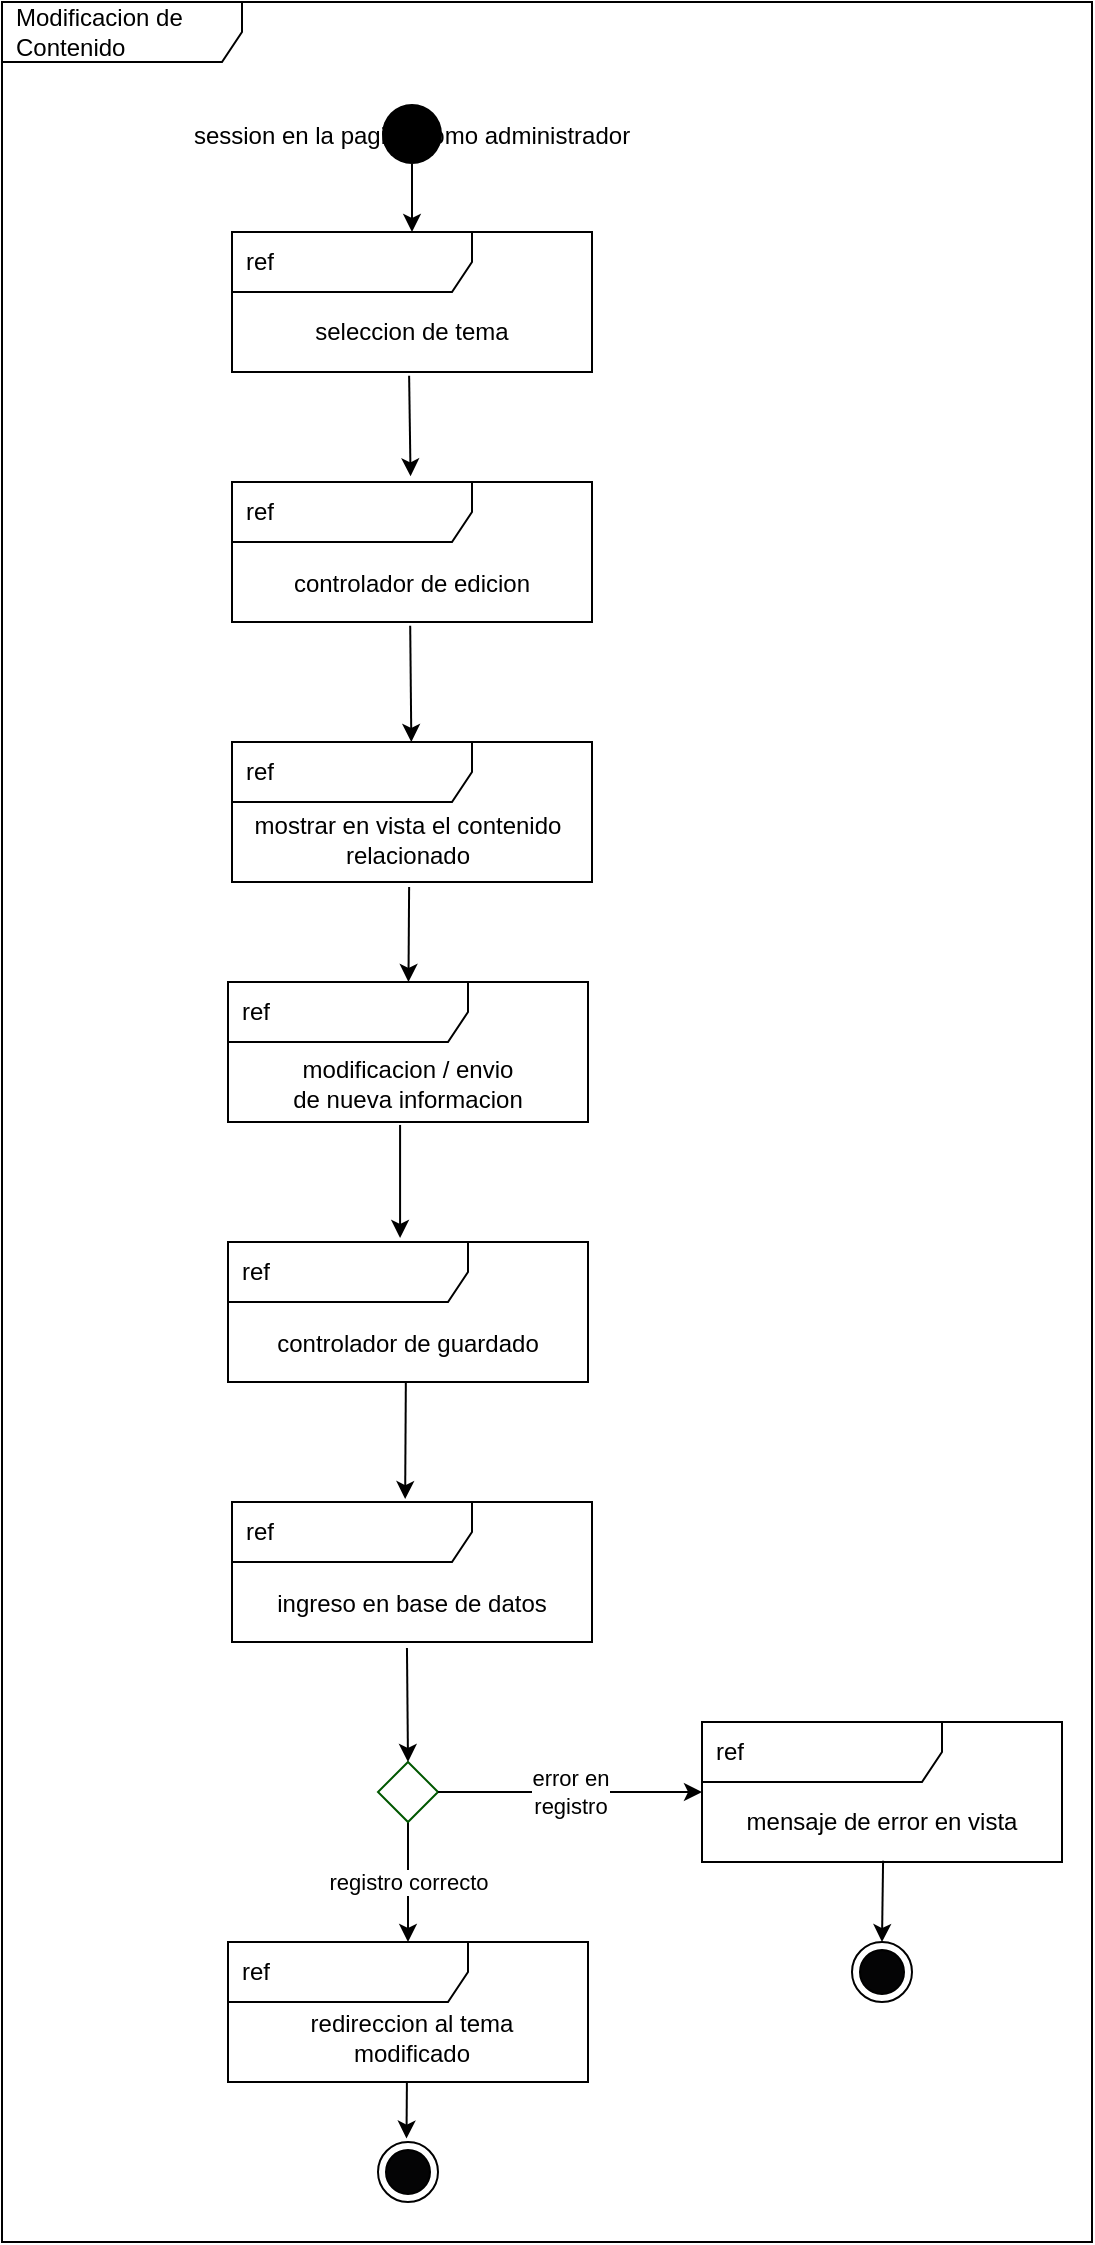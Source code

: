 <mxfile>
    <diagram id="3kDaE4GbjwL3NRvkaFvp" name="Page-1">
        <mxGraphModel dx="3530" dy="2577" grid="1" gridSize="10" guides="1" tooltips="1" connect="1" arrows="1" fold="1" page="1" pageScale="1" pageWidth="850" pageHeight="1100" math="0" shadow="0">
            <root>
                <mxCell id="0"/>
                <mxCell id="1" parent="0"/>
                <mxCell id="2" value="Modificacion de Contenido" style="shape=umlFrame;whiteSpace=wrap;html=1;width=120;height=30;boundedLbl=1;verticalAlign=middle;align=left;spacingLeft=5;fillColor=default;" vertex="1" parent="1">
                    <mxGeometry x="180" y="40" width="545" height="1120" as="geometry"/>
                </mxCell>
                <mxCell id="3" style="edgeStyle=none;html=1;exitX=0.5;exitY=1;exitDx=0;exitDy=0;" edge="1" parent="1" source="4" target="7">
                    <mxGeometry relative="1" as="geometry">
                        <mxPoint x="385" y="170" as="targetPoint"/>
                    </mxGeometry>
                </mxCell>
                <mxCell id="4" value="session en la pagina como administrador" style="ellipse;strokeColor=none;fillColor=#000000;" vertex="1" parent="1">
                    <mxGeometry x="370" y="91" width="30" height="30" as="geometry"/>
                </mxCell>
                <mxCell id="5" value="ref" style="shape=umlFrame;whiteSpace=wrap;html=1;width=120;height=30;boundedLbl=1;verticalAlign=middle;align=left;spacingLeft=5;" vertex="1" parent="1">
                    <mxGeometry x="295" y="280" width="180" height="70" as="geometry"/>
                </mxCell>
                <mxCell id="6" value="controlador de edicion" style="text;html=1;strokeColor=none;fillColor=none;align=center;verticalAlign=middle;whiteSpace=wrap;rounded=0;" vertex="1" parent="1">
                    <mxGeometry x="305" y="316" width="160" height="30" as="geometry"/>
                </mxCell>
                <mxCell id="7" value="ref" style="shape=umlFrame;whiteSpace=wrap;html=1;width=120;height=30;boundedLbl=1;verticalAlign=middle;align=left;spacingLeft=5;" vertex="1" parent="1">
                    <mxGeometry x="295" y="155" width="180" height="70" as="geometry"/>
                </mxCell>
                <mxCell id="8" value="seleccion de tema" style="text;html=1;strokeColor=none;fillColor=none;align=center;verticalAlign=middle;whiteSpace=wrap;rounded=0;" vertex="1" parent="1">
                    <mxGeometry x="305" y="190" width="160" height="30" as="geometry"/>
                </mxCell>
                <mxCell id="9" value="" style="endArrow=classic;html=1;exitX=0.492;exitY=1.027;exitDx=0;exitDy=0;exitPerimeter=0;entryX=0.496;entryY=-0.041;entryDx=0;entryDy=0;entryPerimeter=0;" edge="1" parent="1" source="7" target="5">
                    <mxGeometry width="50" height="50" relative="1" as="geometry">
                        <mxPoint x="455" y="245" as="sourcePoint"/>
                        <mxPoint x="384.689" y="280.311" as="targetPoint"/>
                    </mxGeometry>
                </mxCell>
                <mxCell id="10" value="" style="endArrow=classic;html=1;exitX=0.495;exitY=1.026;exitDx=0;exitDy=0;exitPerimeter=0;" edge="1" parent="1" source="5" target="11">
                    <mxGeometry width="50" height="50" relative="1" as="geometry">
                        <mxPoint x="315" y="490" as="sourcePoint"/>
                        <mxPoint x="385" y="490" as="targetPoint"/>
                    </mxGeometry>
                </mxCell>
                <mxCell id="11" value="ref" style="shape=umlFrame;whiteSpace=wrap;html=1;width=120;height=30;boundedLbl=1;verticalAlign=middle;align=left;spacingLeft=5;" vertex="1" parent="1">
                    <mxGeometry x="295" y="410" width="180" height="70" as="geometry"/>
                </mxCell>
                <mxCell id="12" value="mostrar en vista el contenido relacionado" style="text;html=1;strokeColor=none;fillColor=none;align=center;verticalAlign=middle;whiteSpace=wrap;rounded=0;" vertex="1" parent="1">
                    <mxGeometry x="303" y="444" width="160" height="30" as="geometry"/>
                </mxCell>
                <mxCell id="14" value="ref" style="shape=umlFrame;whiteSpace=wrap;html=1;width=120;height=30;boundedLbl=1;verticalAlign=middle;align=left;spacingLeft=5;" vertex="1" parent="1">
                    <mxGeometry x="530" y="900" width="180" height="70" as="geometry"/>
                </mxCell>
                <mxCell id="15" value="mensaje de error en vista" style="text;html=1;strokeColor=none;fillColor=none;align=center;verticalAlign=middle;whiteSpace=wrap;rounded=0;" vertex="1" parent="1">
                    <mxGeometry x="540" y="935" width="160" height="30" as="geometry"/>
                </mxCell>
                <mxCell id="16" value="registro correcto" style="edgeStyle=none;html=1;exitX=0.5;exitY=1;exitDx=0;exitDy=0;" edge="1" parent="1" source="17" target="19">
                    <mxGeometry relative="1" as="geometry"/>
                </mxCell>
                <mxCell id="17" value="" style="rhombus;strokeColor=#005700;fillColor=none;fontColor=#ffffff;" vertex="1" parent="1">
                    <mxGeometry x="368" y="920" width="30" height="30" as="geometry"/>
                </mxCell>
                <mxCell id="18" value="error en&lt;br&gt;registro" style="endArrow=classic;html=1;exitX=1;exitY=0.5;exitDx=0;exitDy=0;" edge="1" parent="1" source="17" target="14">
                    <mxGeometry width="50" height="50" relative="1" as="geometry">
                        <mxPoint x="323" y="790" as="sourcePoint"/>
                        <mxPoint x="373" y="740" as="targetPoint"/>
                    </mxGeometry>
                </mxCell>
                <mxCell id="19" value="ref" style="shape=umlFrame;whiteSpace=wrap;html=1;width=120;height=30;boundedLbl=1;verticalAlign=middle;align=left;spacingLeft=5;" vertex="1" parent="1">
                    <mxGeometry x="293" y="1010" width="180" height="70" as="geometry"/>
                </mxCell>
                <mxCell id="20" value="redireccion al tema modificado" style="text;html=1;strokeColor=none;fillColor=none;align=center;verticalAlign=middle;whiteSpace=wrap;rounded=0;" vertex="1" parent="1">
                    <mxGeometry x="305" y="1043" width="160" height="30" as="geometry"/>
                </mxCell>
                <mxCell id="21" value="" style="ellipse;html=1;shape=endState;strokeColor=#000000;fillColor=#040405;" vertex="1" parent="1">
                    <mxGeometry x="605" y="1010" width="30" height="30" as="geometry"/>
                </mxCell>
                <mxCell id="22" value="" style="endArrow=classic;html=1;entryX=0.5;entryY=0;entryDx=0;entryDy=0;exitX=0.503;exitY=0.991;exitDx=0;exitDy=0;exitPerimeter=0;" edge="1" parent="1" source="14" target="21">
                    <mxGeometry width="50" height="50" relative="1" as="geometry">
                        <mxPoint x="590" y="710" as="sourcePoint"/>
                        <mxPoint x="640" y="660" as="targetPoint"/>
                    </mxGeometry>
                </mxCell>
                <mxCell id="23" value="" style="ellipse;html=1;shape=endState;strokeColor=#000000;fillColor=#040405;" vertex="1" parent="1">
                    <mxGeometry x="368" y="1110" width="30" height="30" as="geometry"/>
                </mxCell>
                <mxCell id="24" value="" style="endArrow=classic;html=1;entryX=0.475;entryY=-0.057;entryDx=0;entryDy=0;entryPerimeter=0;exitX=0.497;exitY=0.995;exitDx=0;exitDy=0;exitPerimeter=0;" edge="1" parent="1" source="19" target="23">
                    <mxGeometry width="50" height="50" relative="1" as="geometry">
                        <mxPoint x="385" y="790" as="sourcePoint"/>
                        <mxPoint x="435" y="740" as="targetPoint"/>
                    </mxGeometry>
                </mxCell>
                <mxCell id="25" value="ref" style="shape=umlFrame;whiteSpace=wrap;html=1;width=120;height=30;boundedLbl=1;verticalAlign=middle;align=left;spacingLeft=5;" vertex="1" parent="1">
                    <mxGeometry x="293" y="530" width="180" height="70" as="geometry"/>
                </mxCell>
                <mxCell id="26" value="" style="endArrow=classic;html=1;exitX=0.492;exitY=1.036;exitDx=0;exitDy=0;exitPerimeter=0;" edge="1" parent="1" source="11" target="25">
                    <mxGeometry width="50" height="50" relative="1" as="geometry">
                        <mxPoint x="420" y="550" as="sourcePoint"/>
                        <mxPoint x="470" y="500" as="targetPoint"/>
                    </mxGeometry>
                </mxCell>
                <mxCell id="28" value="modificacion / envio&lt;br&gt;de nueva informacion" style="text;html=1;strokeColor=none;fillColor=none;align=center;verticalAlign=middle;whiteSpace=wrap;rounded=0;" vertex="1" parent="1">
                    <mxGeometry x="303" y="566" width="160" height="30" as="geometry"/>
                </mxCell>
                <mxCell id="29" value="ref" style="shape=umlFrame;whiteSpace=wrap;html=1;width=120;height=30;boundedLbl=1;verticalAlign=middle;align=left;spacingLeft=5;" vertex="1" parent="1">
                    <mxGeometry x="293" y="660" width="180" height="70" as="geometry"/>
                </mxCell>
                <mxCell id="30" value="controlador de guardado" style="text;html=1;strokeColor=none;fillColor=none;align=center;verticalAlign=middle;whiteSpace=wrap;rounded=0;" vertex="1" parent="1">
                    <mxGeometry x="303" y="696" width="160" height="30" as="geometry"/>
                </mxCell>
                <mxCell id="31" value="" style="endArrow=classic;html=1;exitX=0.478;exitY=1.021;exitDx=0;exitDy=0;exitPerimeter=0;entryX=0.478;entryY=-0.029;entryDx=0;entryDy=0;entryPerimeter=0;" edge="1" parent="1" source="25" target="29">
                    <mxGeometry width="50" height="50" relative="1" as="geometry">
                        <mxPoint x="410" y="700" as="sourcePoint"/>
                        <mxPoint x="460" y="650" as="targetPoint"/>
                    </mxGeometry>
                </mxCell>
                <mxCell id="32" value="ref" style="shape=umlFrame;whiteSpace=wrap;html=1;width=120;height=30;boundedLbl=1;verticalAlign=middle;align=left;spacingLeft=5;" vertex="1" parent="1">
                    <mxGeometry x="295" y="790" width="180" height="70" as="geometry"/>
                </mxCell>
                <mxCell id="33" value="ingreso en base de datos" style="text;html=1;strokeColor=none;fillColor=none;align=center;verticalAlign=middle;whiteSpace=wrap;rounded=0;" vertex="1" parent="1">
                    <mxGeometry x="305" y="826" width="160" height="30" as="geometry"/>
                </mxCell>
                <mxCell id="34" value="" style="endArrow=classic;html=1;exitX=0.494;exitY=1;exitDx=0;exitDy=0;exitPerimeter=0;entryX=0.481;entryY=-0.021;entryDx=0;entryDy=0;entryPerimeter=0;" edge="1" parent="1" source="29" target="32">
                    <mxGeometry width="50" height="50" relative="1" as="geometry">
                        <mxPoint x="430" y="770" as="sourcePoint"/>
                        <mxPoint x="480" y="720" as="targetPoint"/>
                    </mxGeometry>
                </mxCell>
                <mxCell id="35" value="" style="endArrow=classic;html=1;exitX=0.486;exitY=1.043;exitDx=0;exitDy=0;exitPerimeter=0;entryX=0.5;entryY=0;entryDx=0;entryDy=0;" edge="1" parent="1" source="32" target="17">
                    <mxGeometry width="50" height="50" relative="1" as="geometry">
                        <mxPoint x="440" y="990" as="sourcePoint"/>
                        <mxPoint x="490" y="940" as="targetPoint"/>
                    </mxGeometry>
                </mxCell>
            </root>
        </mxGraphModel>
    </diagram>
</mxfile>